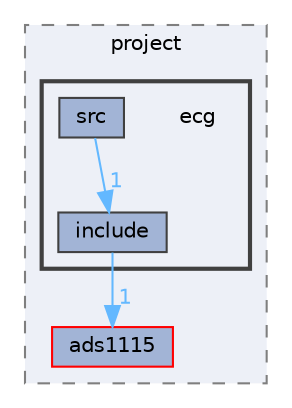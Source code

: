 digraph "Software/Firmware/project/ecg"
{
 // LATEX_PDF_SIZE
  bgcolor="transparent";
  edge [fontname=Helvetica,fontsize=10,labelfontname=Helvetica,labelfontsize=10];
  node [fontname=Helvetica,fontsize=10,shape=box,height=0.2,width=0.4];
  compound=true
  subgraph clusterdir_0f05551bec2e356b5b4633bda4b6fd8d {
    graph [ bgcolor="#edf0f7", pencolor="grey50", label="project", fontname=Helvetica,fontsize=10 style="filled,dashed", URL="dir_0f05551bec2e356b5b4633bda4b6fd8d.html",tooltip=""]
  dir_970d6700fad0eea1fd73061d0f7b3c90 [label="ads1115", fillcolor="#a2b4d6", color="red", style="filled", URL="dir_970d6700fad0eea1fd73061d0f7b3c90.html",tooltip=""];
  subgraph clusterdir_2bee69849a4f5579481b2253a42a2741 {
    graph [ bgcolor="#edf0f7", pencolor="grey25", label="", fontname=Helvetica,fontsize=10 style="filled,bold", URL="dir_2bee69849a4f5579481b2253a42a2741.html",tooltip=""]
    dir_2bee69849a4f5579481b2253a42a2741 [shape=plaintext, label="ecg"];
  dir_960faa4f3fc034285cca4edf246f21ab [label="include", fillcolor="#a2b4d6", color="grey25", style="filled", URL="dir_960faa4f3fc034285cca4edf246f21ab.html",tooltip=""];
  dir_3fbb9bf8aa88f880c975fa8f6d2a9127 [label="src", fillcolor="#a2b4d6", color="grey25", style="filled", URL="dir_3fbb9bf8aa88f880c975fa8f6d2a9127.html",tooltip=""];
  }
  }
  dir_960faa4f3fc034285cca4edf246f21ab->dir_970d6700fad0eea1fd73061d0f7b3c90 [headlabel="1", labeldistance=1.5 headhref="dir_000005_000000.html" href="dir_000005_000000.html" color="steelblue1" fontcolor="steelblue1"];
  dir_3fbb9bf8aa88f880c975fa8f6d2a9127->dir_960faa4f3fc034285cca4edf246f21ab [headlabel="1", labeldistance=1.5 headhref="dir_000012_000005.html" href="dir_000012_000005.html" color="steelblue1" fontcolor="steelblue1"];
}
